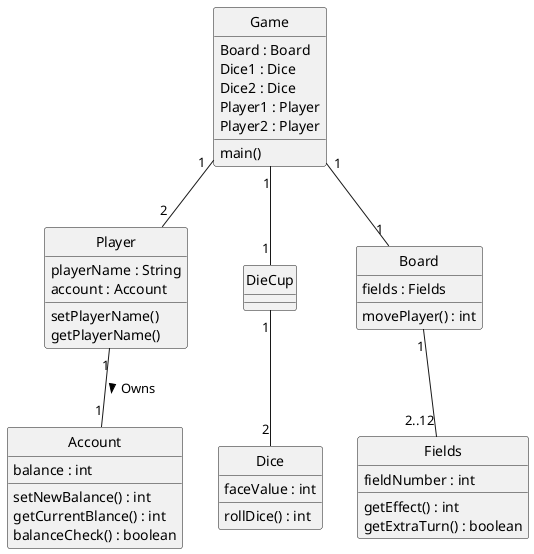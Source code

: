 @startuml ClassDiagram
skinparam style strictuml

class "Game" as Game {
    Board : Board
    Dice1 : Dice
    Dice2 : Dice
    Player1 : Player
    Player2 : Player

    main()
}
class "Player" as Player {
    playerName : String
    account : Account

    setPlayerName()
    getPlayerName()

}

class "Account" as Account {
    balance : int

    setNewBalance() : int
    getCurrentBlance() : int
    balanceCheck() : boolean
}

class "DieCup" as Diecup {

}

class "Dice" as Dice {
    faceValue : int

    rollDice() : int
}

class "Board" as Board {
    fields : Fields

    movePlayer() : int
}

class "Fields" as Field {
    fieldNumber : int

    getEffect() : int
    getExtraTurn() : boolean
}

Player "1" -- "1" Account : Owns >
Game "1" -- "2" Player 
Game "1" -- "1" Board
Board "1" -- "2..12" Field
Game "1" -- "1" Diecup
Diecup "1" -- "2" Dice
@enduml